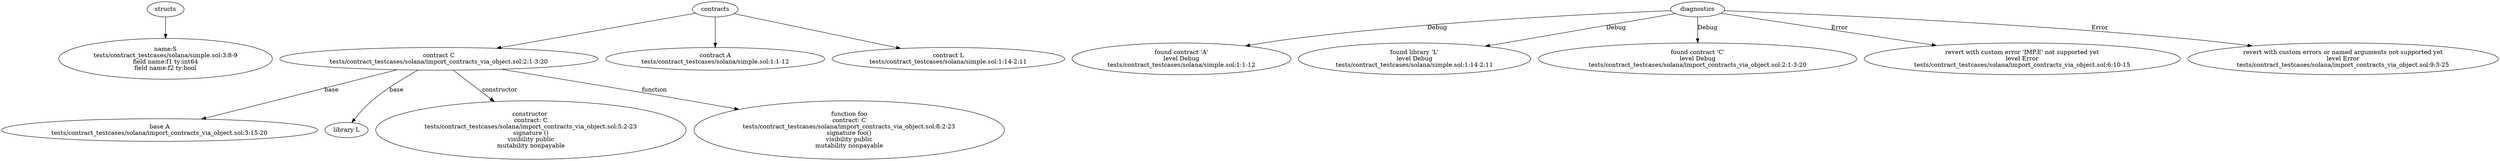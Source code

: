 strict digraph "tests/contract_testcases/solana/import_contracts_via_object.sol" {
	S [label="name:S\ntests/contract_testcases/solana/simple.sol:3:8-9\nfield name:f1 ty:int64\nfield name:f2 ty:bool"]
	contract [label="contract C\ntests/contract_testcases/solana/import_contracts_via_object.sol:2:1-3:20"]
	base [label="base A\ntests/contract_testcases/solana/import_contracts_via_object.sol:3:15-20"]
	using [label="library L"]
	node_6 [label="constructor \ncontract: C\ntests/contract_testcases/solana/import_contracts_via_object.sol:5:2-23\nsignature ()\nvisibility public\nmutability nonpayable"]
	foo [label="function foo\ncontract: C\ntests/contract_testcases/solana/import_contracts_via_object.sol:8:2-23\nsignature foo()\nvisibility public\nmutability nonpayable"]
	contract_8 [label="contract A\ntests/contract_testcases/solana/simple.sol:1:1-12"]
	contract_9 [label="contract L\ntests/contract_testcases/solana/simple.sol:1:14-2:11"]
	diagnostic [label="found contract 'A'\nlevel Debug\ntests/contract_testcases/solana/simple.sol:1:1-12"]
	diagnostic_12 [label="found library 'L'\nlevel Debug\ntests/contract_testcases/solana/simple.sol:1:14-2:11"]
	diagnostic_13 [label="found contract 'C'\nlevel Debug\ntests/contract_testcases/solana/import_contracts_via_object.sol:2:1-3:20"]
	diagnostic_14 [label="revert with custom error 'IMP.E' not supported yet\nlevel Error\ntests/contract_testcases/solana/import_contracts_via_object.sol:6:10-15"]
	diagnostic_15 [label="revert with custom errors or named arguments not supported yet\nlevel Error\ntests/contract_testcases/solana/import_contracts_via_object.sol:9:3-25"]
	structs -> S
	contracts -> contract
	contract -> base [label="base"]
	contract -> using [label="base"]
	contract -> node_6 [label="constructor"]
	contract -> foo [label="function"]
	contracts -> contract_8
	contracts -> contract_9
	diagnostics -> diagnostic [label="Debug"]
	diagnostics -> diagnostic_12 [label="Debug"]
	diagnostics -> diagnostic_13 [label="Debug"]
	diagnostics -> diagnostic_14 [label="Error"]
	diagnostics -> diagnostic_15 [label="Error"]
}
